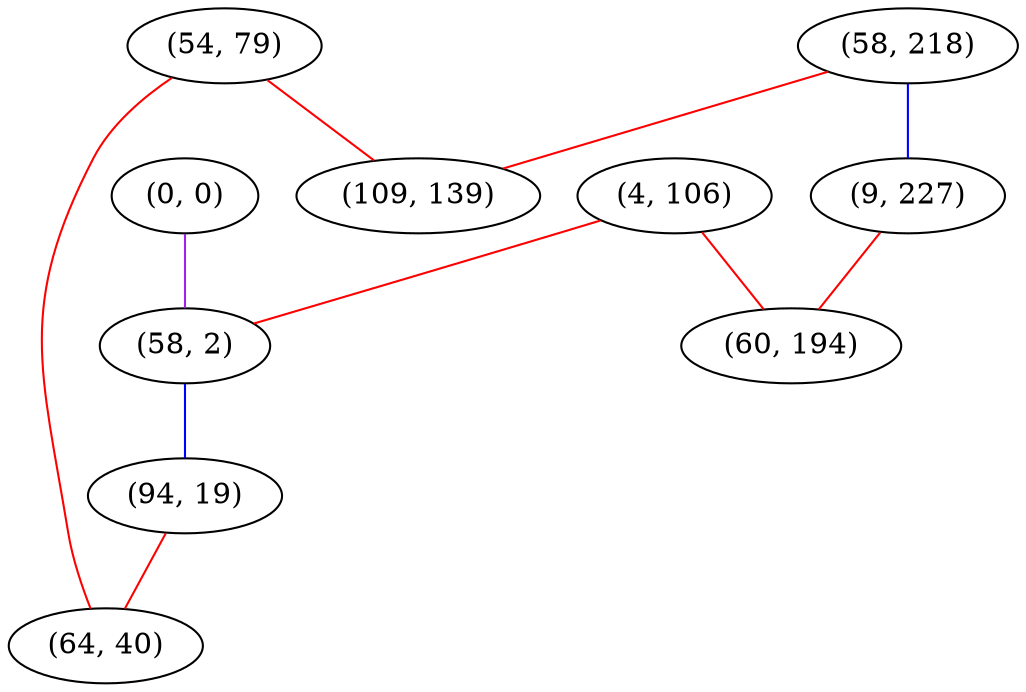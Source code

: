 graph "" {
"(4, 106)";
"(0, 0)";
"(58, 218)";
"(9, 227)";
"(54, 79)";
"(58, 2)";
"(60, 194)";
"(94, 19)";
"(64, 40)";
"(109, 139)";
"(4, 106)" -- "(60, 194)"  [color=red, key=0, weight=1];
"(4, 106)" -- "(58, 2)"  [color=red, key=0, weight=1];
"(0, 0)" -- "(58, 2)"  [color=purple, key=0, weight=4];
"(58, 218)" -- "(9, 227)"  [color=blue, key=0, weight=3];
"(58, 218)" -- "(109, 139)"  [color=red, key=0, weight=1];
"(9, 227)" -- "(60, 194)"  [color=red, key=0, weight=1];
"(54, 79)" -- "(64, 40)"  [color=red, key=0, weight=1];
"(54, 79)" -- "(109, 139)"  [color=red, key=0, weight=1];
"(58, 2)" -- "(94, 19)"  [color=blue, key=0, weight=3];
"(94, 19)" -- "(64, 40)"  [color=red, key=0, weight=1];
}
